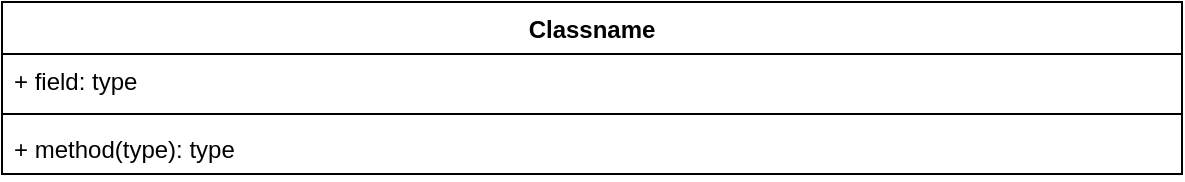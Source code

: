 <mxfile version="26.0.14">
  <diagram name="Página-1" id="rAEoAhLbvgOYpfqd7gC-">
    <mxGraphModel dx="872" dy="469" grid="1" gridSize="10" guides="1" tooltips="1" connect="1" arrows="1" fold="1" page="1" pageScale="1" pageWidth="827" pageHeight="1169" math="0" shadow="0">
      <root>
        <mxCell id="0" />
        <mxCell id="1" parent="0" />
        <mxCell id="z8EFFu52W9cVrzL_I5Kp-1" value="Classname" style="swimlane;fontStyle=1;align=center;verticalAlign=top;childLayout=stackLayout;horizontal=1;startSize=26;horizontalStack=0;resizeParent=1;resizeParentMax=0;resizeLast=0;collapsible=1;marginBottom=0;whiteSpace=wrap;html=1;" vertex="1" parent="1">
          <mxGeometry x="50" y="70" width="590" height="86" as="geometry" />
        </mxCell>
        <mxCell id="z8EFFu52W9cVrzL_I5Kp-2" value="+ field: type" style="text;strokeColor=none;fillColor=none;align=left;verticalAlign=top;spacingLeft=4;spacingRight=4;overflow=hidden;rotatable=0;points=[[0,0.5],[1,0.5]];portConstraint=eastwest;whiteSpace=wrap;html=1;" vertex="1" parent="z8EFFu52W9cVrzL_I5Kp-1">
          <mxGeometry y="26" width="590" height="26" as="geometry" />
        </mxCell>
        <mxCell id="z8EFFu52W9cVrzL_I5Kp-3" value="" style="line;strokeWidth=1;fillColor=none;align=left;verticalAlign=middle;spacingTop=-1;spacingLeft=3;spacingRight=3;rotatable=0;labelPosition=right;points=[];portConstraint=eastwest;strokeColor=inherit;" vertex="1" parent="z8EFFu52W9cVrzL_I5Kp-1">
          <mxGeometry y="52" width="590" height="8" as="geometry" />
        </mxCell>
        <mxCell id="z8EFFu52W9cVrzL_I5Kp-4" value="+ method(type): type" style="text;strokeColor=none;fillColor=none;align=left;verticalAlign=top;spacingLeft=4;spacingRight=4;overflow=hidden;rotatable=0;points=[[0,0.5],[1,0.5]];portConstraint=eastwest;whiteSpace=wrap;html=1;" vertex="1" parent="z8EFFu52W9cVrzL_I5Kp-1">
          <mxGeometry y="60" width="590" height="26" as="geometry" />
        </mxCell>
      </root>
    </mxGraphModel>
  </diagram>
</mxfile>
